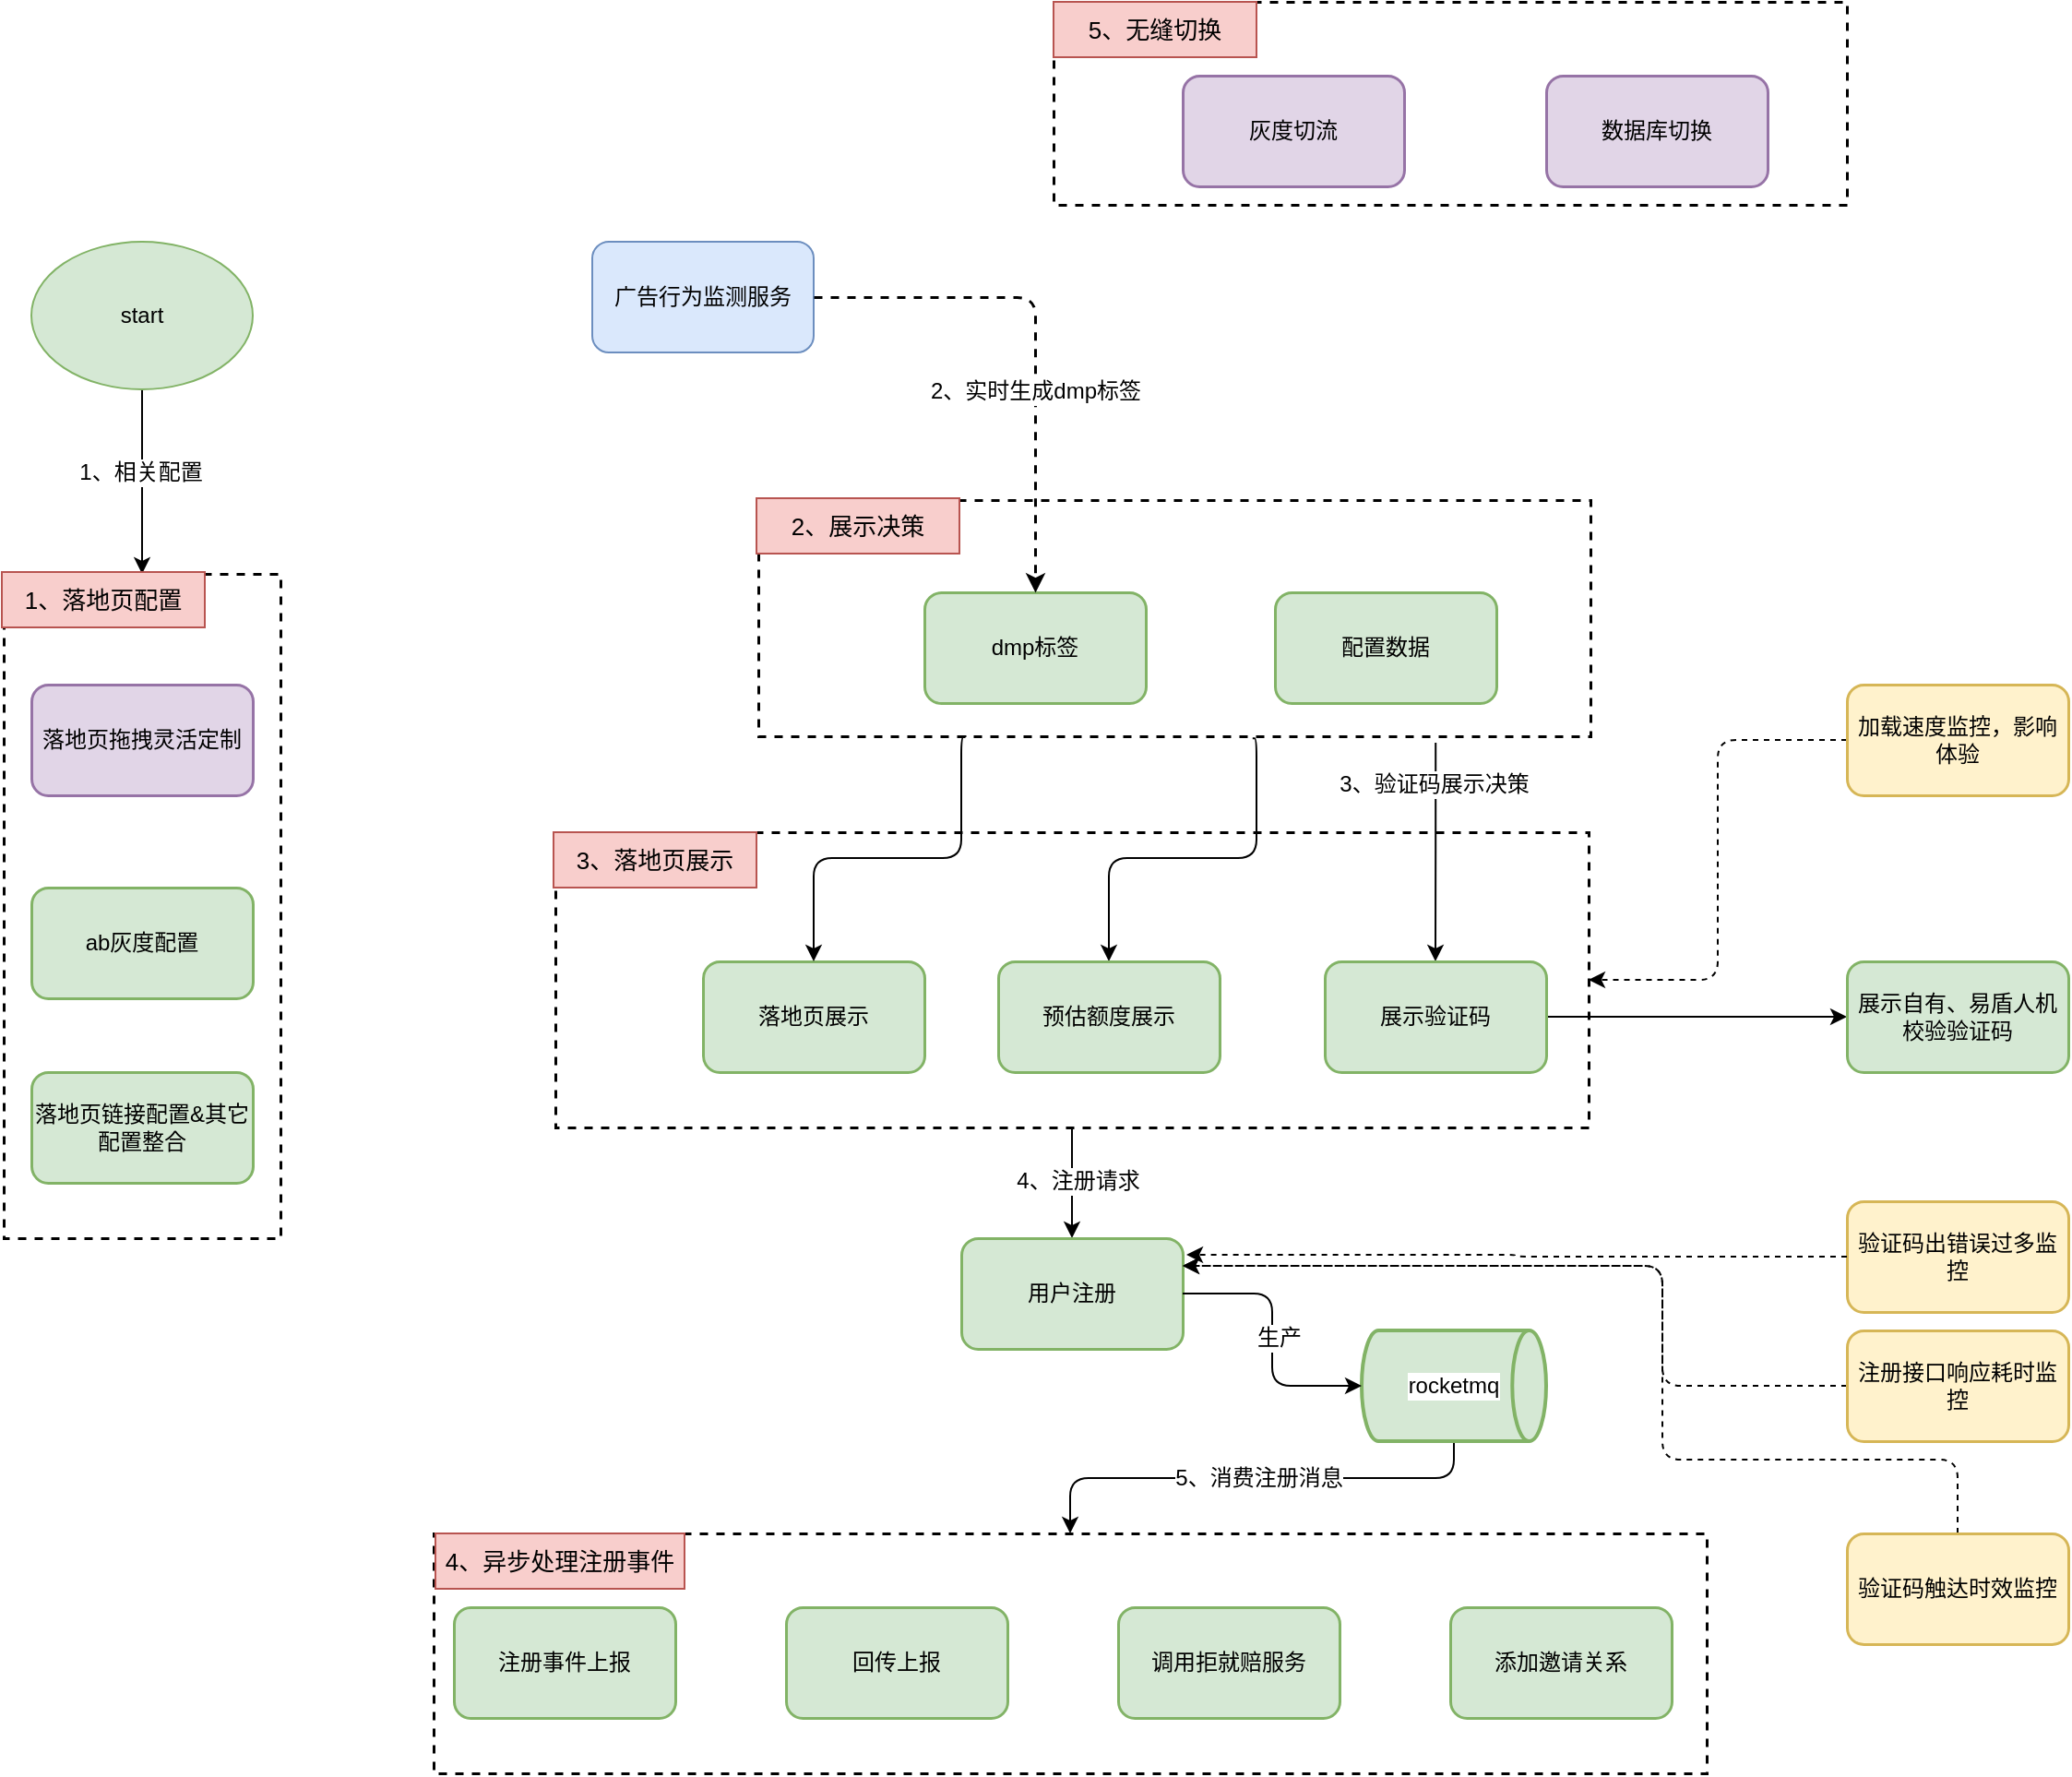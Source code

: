 <mxfile version="22.1.11" type="github">
  <diagram name="第 1 页" id="goYHLil8WyDpOzmgTZdG">
    <mxGraphModel dx="1728" dy="-75" grid="1" gridSize="10" guides="1" tooltips="1" connect="1" arrows="1" fold="1" page="1" pageScale="1" pageWidth="827" pageHeight="1169" math="0" shadow="0">
      <root>
        <mxCell id="0" />
        <mxCell id="1" parent="0" />
        <mxCell id="TPp2dkbhE7au2IlM2yMP-63" value="" style="rounded=0;whiteSpace=wrap;html=1;fillColor=none;strokeWidth=1.5;dashed=1;verticalAlign=top;" vertex="1" parent="1">
          <mxGeometry x="294" y="2950" width="690" height="130" as="geometry" />
        </mxCell>
        <mxCell id="TPp2dkbhE7au2IlM2yMP-50" style="edgeStyle=orthogonalEdgeStyle;shape=connector;rounded=1;orthogonalLoop=1;jettySize=auto;html=1;labelBackgroundColor=default;strokeColor=default;align=center;verticalAlign=middle;fontFamily=Helvetica;fontSize=12;fontColor=default;endArrow=classic;" edge="1" parent="1" source="TPp2dkbhE7au2IlM2yMP-45" target="TPp2dkbhE7au2IlM2yMP-49">
          <mxGeometry relative="1" as="geometry" />
        </mxCell>
        <mxCell id="TPp2dkbhE7au2IlM2yMP-54" value="4、注册请求" style="edgeLabel;html=1;align=center;verticalAlign=middle;resizable=0;points=[];fontSize=12;fontFamily=Helvetica;fontColor=default;" vertex="1" connectable="0" parent="TPp2dkbhE7au2IlM2yMP-50">
          <mxGeometry x="-0.033" y="3" relative="1" as="geometry">
            <mxPoint as="offset" />
          </mxGeometry>
        </mxCell>
        <mxCell id="TPp2dkbhE7au2IlM2yMP-45" value="" style="rounded=0;whiteSpace=wrap;html=1;fillColor=none;strokeWidth=1.5;dashed=1;verticalAlign=top;" vertex="1" parent="1">
          <mxGeometry x="360" y="2570" width="560" height="160" as="geometry" />
        </mxCell>
        <mxCell id="TPp2dkbhE7au2IlM2yMP-35" style="edgeStyle=orthogonalEdgeStyle;rounded=0;orthogonalLoop=1;jettySize=auto;html=1;entryX=0.5;entryY=0;entryDx=0;entryDy=0;fontFamily=Helvetica;fontSize=12;fontColor=default;exitX=0.814;exitY=1.027;exitDx=0;exitDy=0;exitPerimeter=0;" edge="1" parent="1" source="TPp2dkbhE7au2IlM2yMP-19" target="TPp2dkbhE7au2IlM2yMP-32">
          <mxGeometry relative="1" as="geometry">
            <mxPoint x="836" y="2548" as="sourcePoint" />
          </mxGeometry>
        </mxCell>
        <mxCell id="TPp2dkbhE7au2IlM2yMP-36" value="3、验证码展示决策" style="edgeLabel;html=1;align=center;verticalAlign=middle;resizable=0;points=[];fontSize=12;fontFamily=Helvetica;fontColor=default;" vertex="1" connectable="0" parent="TPp2dkbhE7au2IlM2yMP-35">
          <mxGeometry x="-0.118" y="1" relative="1" as="geometry">
            <mxPoint x="-2" y="-30" as="offset" />
          </mxGeometry>
        </mxCell>
        <mxCell id="TPp2dkbhE7au2IlM2yMP-42" style="edgeStyle=orthogonalEdgeStyle;rounded=1;orthogonalLoop=1;jettySize=auto;html=1;entryX=0.5;entryY=0;entryDx=0;entryDy=0;fontFamily=Helvetica;fontSize=12;fontColor=default;exitX=0.594;exitY=1.009;exitDx=0;exitDy=0;exitPerimeter=0;" edge="1" parent="1" source="TPp2dkbhE7au2IlM2yMP-19" target="TPp2dkbhE7au2IlM2yMP-40">
          <mxGeometry relative="1" as="geometry">
            <mxPoint x="740" y="2548" as="sourcePoint" />
            <Array as="points">
              <mxPoint x="740" y="2519" />
              <mxPoint x="740" y="2584" />
              <mxPoint x="660" y="2584" />
            </Array>
          </mxGeometry>
        </mxCell>
        <mxCell id="TPp2dkbhE7au2IlM2yMP-19" value="" style="rounded=0;whiteSpace=wrap;html=1;fillColor=none;strokeWidth=1.5;dashed=1;verticalAlign=top;" vertex="1" parent="1">
          <mxGeometry x="470" y="2390" width="451" height="128" as="geometry" />
        </mxCell>
        <mxCell id="TPp2dkbhE7au2IlM2yMP-20" value="" style="rounded=0;whiteSpace=wrap;html=1;fillColor=none;strokeWidth=1.5;dashed=1;verticalAlign=top;" vertex="1" parent="1">
          <mxGeometry x="61" y="2430" width="150" height="360" as="geometry" />
        </mxCell>
        <mxCell id="TPp2dkbhE7au2IlM2yMP-21" value="落地页拖拽灵活定制" style="rounded=1;whiteSpace=wrap;html=1;strokeWidth=1.5;fillColor=#e1d5e7;strokeColor=#9673a6;" vertex="1" parent="1">
          <mxGeometry x="76" y="2490" width="120" height="60" as="geometry" />
        </mxCell>
        <mxCell id="TPp2dkbhE7au2IlM2yMP-22" value="ab灰度配置" style="rounded=1;whiteSpace=wrap;html=1;strokeWidth=1.5;fillColor=#d5e8d4;strokeColor=#82b366;" vertex="1" parent="1">
          <mxGeometry x="76" y="2600" width="120" height="60" as="geometry" />
        </mxCell>
        <mxCell id="TPp2dkbhE7au2IlM2yMP-23" style="edgeStyle=orthogonalEdgeStyle;rounded=0;orthogonalLoop=1;jettySize=auto;html=1;entryX=0.5;entryY=0;entryDx=0;entryDy=0;" edge="1" parent="1" source="TPp2dkbhE7au2IlM2yMP-25" target="TPp2dkbhE7au2IlM2yMP-20">
          <mxGeometry x="220" y="2390" as="geometry" />
        </mxCell>
        <mxCell id="TPp2dkbhE7au2IlM2yMP-24" value="&lt;font style=&quot;font-size: 12px;&quot;&gt;1、相关配置&lt;/font&gt;" style="edgeLabel;html=1;align=center;verticalAlign=middle;resizable=0;points=[];" vertex="1" connectable="0" parent="TPp2dkbhE7au2IlM2yMP-23">
          <mxGeometry x="-0.06" y="-2" relative="1" as="geometry">
            <mxPoint x="1" y="-2" as="offset" />
          </mxGeometry>
        </mxCell>
        <mxCell id="TPp2dkbhE7au2IlM2yMP-25" value="start" style="ellipse;whiteSpace=wrap;html=1;fillColor=#d5e8d4;strokeColor=#82b366;" vertex="1" parent="1">
          <mxGeometry x="76" y="2250" width="120" height="80" as="geometry" />
        </mxCell>
        <mxCell id="TPp2dkbhE7au2IlM2yMP-26" value="落地页链接配置&amp;amp;其它配置整合" style="rounded=1;whiteSpace=wrap;html=1;strokeWidth=1.5;fillColor=#d5e8d4;strokeColor=#82b366;" vertex="1" parent="1">
          <mxGeometry x="76" y="2700" width="120" height="60" as="geometry" />
        </mxCell>
        <mxCell id="TPp2dkbhE7au2IlM2yMP-27" value="dmp标签" style="rounded=1;whiteSpace=wrap;html=1;strokeWidth=1.5;fillColor=#d5e8d4;strokeColor=#82b366;" vertex="1" parent="1">
          <mxGeometry x="560" y="2440" width="120" height="60" as="geometry" />
        </mxCell>
        <mxCell id="TPp2dkbhE7au2IlM2yMP-28" value="配置数据" style="rounded=1;whiteSpace=wrap;html=1;strokeWidth=1.5;fillColor=#d5e8d4;strokeColor=#82b366;" vertex="1" parent="1">
          <mxGeometry x="750" y="2440" width="120" height="60" as="geometry" />
        </mxCell>
        <mxCell id="TPp2dkbhE7au2IlM2yMP-29" value="广告行为监测服务" style="rounded=1;whiteSpace=wrap;html=1;fillColor=#dae8fc;strokeColor=#6c8ebf;" vertex="1" parent="1">
          <mxGeometry x="380" y="2250" width="120" height="60" as="geometry" />
        </mxCell>
        <mxCell id="TPp2dkbhE7au2IlM2yMP-30" style="edgeStyle=orthogonalEdgeStyle;rounded=1;orthogonalLoop=1;jettySize=auto;html=1;entryX=0.5;entryY=0;entryDx=0;entryDy=0;dashed=1;strokeWidth=1.5;" edge="1" parent="1" source="TPp2dkbhE7au2IlM2yMP-29" target="TPp2dkbhE7au2IlM2yMP-27">
          <mxGeometry x="500" y="2280" as="geometry">
            <mxPoint x="640" y="2370" as="targetPoint" />
          </mxGeometry>
        </mxCell>
        <mxCell id="TPp2dkbhE7au2IlM2yMP-31" value="2、实时生成dmp标签" style="edgeLabel;html=1;align=center;verticalAlign=middle;resizable=0;points=[];fontSize=12;fontFamily=Helvetica;fontColor=default;" vertex="1" connectable="0" parent="TPp2dkbhE7au2IlM2yMP-30">
          <mxGeometry relative="1" as="geometry">
            <mxPoint y="31" as="offset" />
          </mxGeometry>
        </mxCell>
        <mxCell id="TPp2dkbhE7au2IlM2yMP-34" value="" style="edgeStyle=orthogonalEdgeStyle;rounded=1;orthogonalLoop=1;jettySize=auto;html=1;fontFamily=Helvetica;fontSize=12;fontColor=default;" edge="1" parent="1" source="TPp2dkbhE7au2IlM2yMP-32" target="TPp2dkbhE7au2IlM2yMP-33">
          <mxGeometry relative="1" as="geometry" />
        </mxCell>
        <mxCell id="TPp2dkbhE7au2IlM2yMP-32" value="展示验证码" style="rounded=1;whiteSpace=wrap;html=1;strokeWidth=1.5;fillColor=#d5e8d4;strokeColor=#82b366;" vertex="1" parent="1">
          <mxGeometry x="777" y="2640" width="120" height="60" as="geometry" />
        </mxCell>
        <mxCell id="TPp2dkbhE7au2IlM2yMP-33" value="展示自有、易盾人机校验验证码" style="rounded=1;whiteSpace=wrap;html=1;strokeWidth=1.5;fillColor=#d5e8d4;strokeColor=#82b366;" vertex="1" parent="1">
          <mxGeometry x="1060" y="2640" width="120" height="60" as="geometry" />
        </mxCell>
        <mxCell id="TPp2dkbhE7au2IlM2yMP-40" value="预估额度展示" style="rounded=1;whiteSpace=wrap;html=1;strokeWidth=1.5;fillColor=#d5e8d4;strokeColor=#82b366;" vertex="1" parent="1">
          <mxGeometry x="600" y="2640" width="120" height="60" as="geometry" />
        </mxCell>
        <mxCell id="TPp2dkbhE7au2IlM2yMP-43" value="落地页展示" style="rounded=1;whiteSpace=wrap;html=1;strokeWidth=1.5;fillColor=#d5e8d4;strokeColor=#82b366;" vertex="1" parent="1">
          <mxGeometry x="440" y="2640" width="120" height="60" as="geometry" />
        </mxCell>
        <mxCell id="TPp2dkbhE7au2IlM2yMP-44" style="edgeStyle=orthogonalEdgeStyle;rounded=1;orthogonalLoop=1;jettySize=auto;html=1;entryX=0.5;entryY=0;entryDx=0;entryDy=0;fontFamily=Helvetica;fontSize=12;fontColor=default;exitX=0.25;exitY=1;exitDx=0;exitDy=0;" edge="1" parent="1" source="TPp2dkbhE7au2IlM2yMP-19" target="TPp2dkbhE7au2IlM2yMP-43">
          <mxGeometry relative="1" as="geometry">
            <mxPoint x="580" y="2548" as="sourcePoint" />
            <mxPoint x="500" y="2620" as="targetPoint" />
            <Array as="points">
              <mxPoint x="580" y="2518" />
              <mxPoint x="580" y="2584" />
              <mxPoint x="500" y="2584" />
            </Array>
          </mxGeometry>
        </mxCell>
        <mxCell id="TPp2dkbhE7au2IlM2yMP-46" value="1、落地页配置" style="text;html=1;strokeColor=#b85450;fillColor=#f8cecc;align=center;verticalAlign=middle;whiteSpace=wrap;rounded=0;fontSize=13;fontFamily=Helvetica;" vertex="1" parent="1">
          <mxGeometry x="60" y="2429" width="110" height="30" as="geometry" />
        </mxCell>
        <mxCell id="TPp2dkbhE7au2IlM2yMP-47" value="2、展示决策" style="text;html=1;strokeColor=#b85450;fillColor=#f8cecc;align=center;verticalAlign=middle;whiteSpace=wrap;rounded=0;fontSize=13;fontFamily=Helvetica;" vertex="1" parent="1">
          <mxGeometry x="469" y="2389" width="110" height="30" as="geometry" />
        </mxCell>
        <mxCell id="TPp2dkbhE7au2IlM2yMP-48" value="3、落地页展示" style="text;html=1;strokeColor=#b85450;fillColor=#f8cecc;align=center;verticalAlign=middle;whiteSpace=wrap;rounded=0;fontSize=13;fontFamily=Helvetica;" vertex="1" parent="1">
          <mxGeometry x="359" y="2570" width="110" height="30" as="geometry" />
        </mxCell>
        <mxCell id="TPp2dkbhE7au2IlM2yMP-49" value="用户注册" style="rounded=1;whiteSpace=wrap;html=1;strokeWidth=1.5;fillColor=#d5e8d4;strokeColor=#82b366;" vertex="1" parent="1">
          <mxGeometry x="580" y="2790" width="120" height="60" as="geometry" />
        </mxCell>
        <mxCell id="TPp2dkbhE7au2IlM2yMP-56" style="edgeStyle=orthogonalEdgeStyle;shape=connector;rounded=1;orthogonalLoop=1;jettySize=auto;html=1;labelBackgroundColor=default;strokeColor=default;align=center;verticalAlign=middle;fontFamily=Helvetica;fontSize=12;fontColor=default;endArrow=classic;entryX=0.5;entryY=0;entryDx=0;entryDy=0;" edge="1" parent="1" source="TPp2dkbhE7au2IlM2yMP-51" target="TPp2dkbhE7au2IlM2yMP-63">
          <mxGeometry relative="1" as="geometry">
            <mxPoint x="640" y="2940" as="targetPoint" />
            <Array as="points">
              <mxPoint x="847" y="2920" />
              <mxPoint x="639" y="2920" />
            </Array>
          </mxGeometry>
        </mxCell>
        <mxCell id="TPp2dkbhE7au2IlM2yMP-58" value="5、消费注册消息" style="edgeLabel;html=1;align=center;verticalAlign=middle;resizable=0;points=[];fontSize=12;fontFamily=Helvetica;fontColor=default;" vertex="1" connectable="0" parent="TPp2dkbhE7au2IlM2yMP-56">
          <mxGeometry x="0.051" y="-4" relative="1" as="geometry">
            <mxPoint x="9" y="4" as="offset" />
          </mxGeometry>
        </mxCell>
        <mxCell id="TPp2dkbhE7au2IlM2yMP-51" value="rocketmq" style="strokeWidth=2;html=1;shape=mxgraph.flowchart.direct_data;whiteSpace=wrap;labelBackgroundColor=default;align=center;verticalAlign=middle;fontFamily=Helvetica;fontSize=12;fillColor=#d5e8d4;strokeColor=#82b366;" vertex="1" parent="1">
          <mxGeometry x="797" y="2840" width="100" height="60" as="geometry" />
        </mxCell>
        <mxCell id="TPp2dkbhE7au2IlM2yMP-52" style="edgeStyle=orthogonalEdgeStyle;shape=connector;rounded=1;orthogonalLoop=1;jettySize=auto;html=1;entryX=0;entryY=0.5;entryDx=0;entryDy=0;entryPerimeter=0;labelBackgroundColor=default;strokeColor=default;align=center;verticalAlign=middle;fontFamily=Helvetica;fontSize=12;fontColor=default;endArrow=classic;" edge="1" parent="1" source="TPp2dkbhE7au2IlM2yMP-49" target="TPp2dkbhE7au2IlM2yMP-51">
          <mxGeometry relative="1" as="geometry" />
        </mxCell>
        <mxCell id="TPp2dkbhE7au2IlM2yMP-53" value="生产" style="edgeLabel;html=1;align=center;verticalAlign=middle;resizable=0;points=[];fontSize=12;fontFamily=Helvetica;fontColor=default;" vertex="1" connectable="0" parent="TPp2dkbhE7au2IlM2yMP-52">
          <mxGeometry x="-0.034" y="3" relative="1" as="geometry">
            <mxPoint y="1" as="offset" />
          </mxGeometry>
        </mxCell>
        <mxCell id="TPp2dkbhE7au2IlM2yMP-59" value="回传上报" style="rounded=1;whiteSpace=wrap;html=1;strokeWidth=1.5;fillColor=#d5e8d4;strokeColor=#82b366;" vertex="1" parent="1">
          <mxGeometry x="485" y="2990" width="120" height="60" as="geometry" />
        </mxCell>
        <mxCell id="TPp2dkbhE7au2IlM2yMP-60" value="调用拒就赔服务" style="rounded=1;whiteSpace=wrap;html=1;strokeWidth=1.5;fillColor=#d5e8d4;strokeColor=#82b366;" vertex="1" parent="1">
          <mxGeometry x="665" y="2990" width="120" height="60" as="geometry" />
        </mxCell>
        <mxCell id="TPp2dkbhE7au2IlM2yMP-61" value="添加邀请关系" style="rounded=1;whiteSpace=wrap;html=1;strokeWidth=1.5;fillColor=#d5e8d4;strokeColor=#82b366;" vertex="1" parent="1">
          <mxGeometry x="845" y="2990" width="120" height="60" as="geometry" />
        </mxCell>
        <mxCell id="TPp2dkbhE7au2IlM2yMP-62" value="注册事件上报" style="rounded=1;whiteSpace=wrap;html=1;strokeWidth=1.5;fillColor=#d5e8d4;strokeColor=#82b366;" vertex="1" parent="1">
          <mxGeometry x="305" y="2990" width="120" height="60" as="geometry" />
        </mxCell>
        <mxCell id="TPp2dkbhE7au2IlM2yMP-64" value="4、异步处理注册事件" style="text;html=1;strokeColor=#b85450;fillColor=#f8cecc;align=center;verticalAlign=middle;whiteSpace=wrap;rounded=0;fontSize=13;fontFamily=Helvetica;" vertex="1" parent="1">
          <mxGeometry x="295" y="2950" width="135" height="30" as="geometry" />
        </mxCell>
        <mxCell id="TPp2dkbhE7au2IlM2yMP-65" value="验证码出错误过多监控" style="rounded=1;whiteSpace=wrap;html=1;strokeWidth=1.5;fillColor=#fff2cc;strokeColor=#d6b656;" vertex="1" parent="1">
          <mxGeometry x="1060" y="2770" width="120" height="60" as="geometry" />
        </mxCell>
        <mxCell id="TPp2dkbhE7au2IlM2yMP-66" style="edgeStyle=orthogonalEdgeStyle;shape=connector;rounded=1;orthogonalLoop=1;jettySize=auto;html=1;entryX=1.017;entryY=0.15;entryDx=0;entryDy=0;entryPerimeter=0;labelBackgroundColor=default;strokeColor=default;align=center;verticalAlign=middle;fontFamily=Helvetica;fontSize=12;fontColor=default;endArrow=classic;dashed=1;" edge="1" parent="1" source="TPp2dkbhE7au2IlM2yMP-65" target="TPp2dkbhE7au2IlM2yMP-49">
          <mxGeometry relative="1" as="geometry" />
        </mxCell>
        <mxCell id="TPp2dkbhE7au2IlM2yMP-73" style="edgeStyle=orthogonalEdgeStyle;shape=connector;rounded=1;orthogonalLoop=1;jettySize=auto;html=1;entryX=1;entryY=0.25;entryDx=0;entryDy=0;labelBackgroundColor=default;strokeColor=default;align=center;verticalAlign=middle;fontFamily=Helvetica;fontSize=12;fontColor=default;endArrow=classic;dashed=1;" edge="1" parent="1" source="TPp2dkbhE7au2IlM2yMP-67" target="TPp2dkbhE7au2IlM2yMP-49">
          <mxGeometry relative="1" as="geometry">
            <Array as="points">
              <mxPoint x="960" y="2870" />
              <mxPoint x="960" y="2805" />
            </Array>
          </mxGeometry>
        </mxCell>
        <mxCell id="TPp2dkbhE7au2IlM2yMP-67" value="注册接口响应耗时监控" style="rounded=1;whiteSpace=wrap;html=1;strokeWidth=1.5;fillColor=#fff2cc;strokeColor=#d6b656;" vertex="1" parent="1">
          <mxGeometry x="1060" y="2840" width="120" height="60" as="geometry" />
        </mxCell>
        <mxCell id="TPp2dkbhE7au2IlM2yMP-69" style="edgeStyle=orthogonalEdgeStyle;shape=connector;rounded=1;orthogonalLoop=1;jettySize=auto;html=1;entryX=1;entryY=0.5;entryDx=0;entryDy=0;labelBackgroundColor=default;strokeColor=default;align=center;verticalAlign=middle;fontFamily=Helvetica;fontSize=12;fontColor=default;endArrow=classic;dashed=1;" edge="1" parent="1" source="TPp2dkbhE7au2IlM2yMP-68" target="TPp2dkbhE7au2IlM2yMP-45">
          <mxGeometry relative="1" as="geometry" />
        </mxCell>
        <mxCell id="TPp2dkbhE7au2IlM2yMP-68" value="加载速度监控，影响体验" style="rounded=1;whiteSpace=wrap;html=1;strokeWidth=1.5;fillColor=#fff2cc;strokeColor=#d6b656;" vertex="1" parent="1">
          <mxGeometry x="1060" y="2490" width="120" height="60" as="geometry" />
        </mxCell>
        <mxCell id="TPp2dkbhE7au2IlM2yMP-74" style="edgeStyle=orthogonalEdgeStyle;shape=connector;rounded=1;orthogonalLoop=1;jettySize=auto;html=1;entryX=1;entryY=0.25;entryDx=0;entryDy=0;labelBackgroundColor=default;strokeColor=default;align=center;verticalAlign=middle;fontFamily=Helvetica;fontSize=12;fontColor=default;endArrow=classic;dashed=1;" edge="1" parent="1" source="TPp2dkbhE7au2IlM2yMP-70" target="TPp2dkbhE7au2IlM2yMP-49">
          <mxGeometry relative="1" as="geometry">
            <Array as="points">
              <mxPoint x="1120" y="2910" />
              <mxPoint x="960" y="2910" />
              <mxPoint x="960" y="2805" />
            </Array>
          </mxGeometry>
        </mxCell>
        <mxCell id="TPp2dkbhE7au2IlM2yMP-70" value="验证码触达时效监控" style="rounded=1;whiteSpace=wrap;html=1;strokeWidth=1.5;fillColor=#fff2cc;strokeColor=#d6b656;" vertex="1" parent="1">
          <mxGeometry x="1060" y="2950" width="120" height="60" as="geometry" />
        </mxCell>
        <mxCell id="TPp2dkbhE7au2IlM2yMP-75" value="灰度切流" style="rounded=1;whiteSpace=wrap;html=1;strokeWidth=1.5;fillColor=#e1d5e7;strokeColor=#9673a6;" vertex="1" parent="1">
          <mxGeometry x="700" y="2160" width="120" height="60" as="geometry" />
        </mxCell>
        <mxCell id="TPp2dkbhE7au2IlM2yMP-76" value="数据库切换" style="rounded=1;whiteSpace=wrap;html=1;strokeWidth=1.5;fillColor=#e1d5e7;strokeColor=#9673a6;" vertex="1" parent="1">
          <mxGeometry x="897" y="2160" width="120" height="60" as="geometry" />
        </mxCell>
        <mxCell id="TPp2dkbhE7au2IlM2yMP-77" value="" style="rounded=0;whiteSpace=wrap;html=1;fillColor=none;strokeWidth=1.5;dashed=1;verticalAlign=top;" vertex="1" parent="1">
          <mxGeometry x="630" y="2120" width="430" height="110" as="geometry" />
        </mxCell>
        <mxCell id="TPp2dkbhE7au2IlM2yMP-78" value="5、无缝切换" style="text;html=1;strokeColor=#b85450;fillColor=#f8cecc;align=center;verticalAlign=middle;whiteSpace=wrap;rounded=0;fontSize=13;fontFamily=Helvetica;" vertex="1" parent="1">
          <mxGeometry x="630" y="2120" width="110" height="30" as="geometry" />
        </mxCell>
      </root>
    </mxGraphModel>
  </diagram>
</mxfile>
